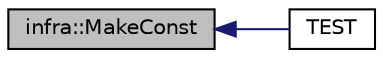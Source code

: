 digraph "infra::MakeConst"
{
 // INTERACTIVE_SVG=YES
  edge [fontname="Helvetica",fontsize="10",labelfontname="Helvetica",labelfontsize="10"];
  node [fontname="Helvetica",fontsize="10",shape=record];
  rankdir="LR";
  Node350 [label="infra::MakeConst",height=0.2,width=0.4,color="black", fillcolor="grey75", style="filled", fontcolor="black"];
  Node350 -> Node351 [dir="back",color="midnightblue",fontsize="10",style="solid",fontname="Helvetica"];
  Node351 [label="TEST",height=0.2,width=0.4,color="black", fillcolor="white", style="filled",URL="$d8/d51/_test_limited_output_stream_8cpp.html#a2bba4e84141bd84511f696e7825aa306"];
}
